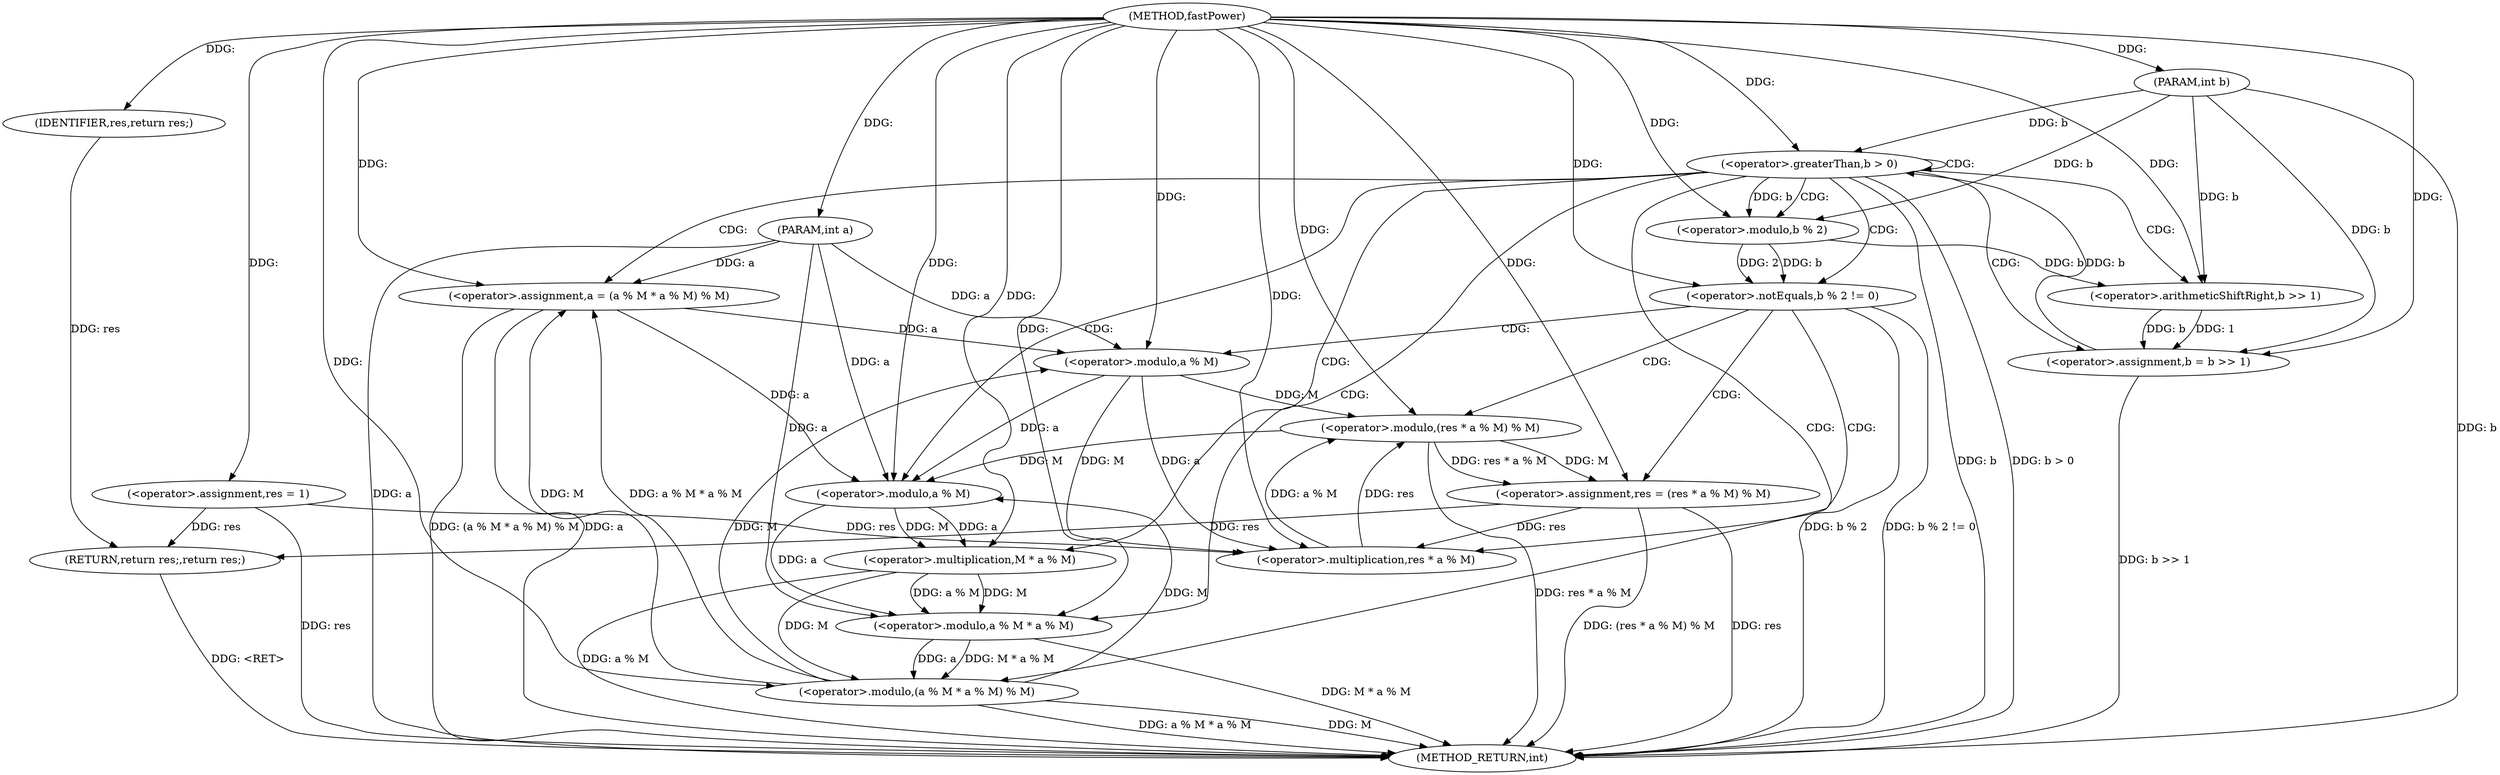 digraph "fastPower" {  
"1000188" [label = "(METHOD,fastPower)" ]
"1000234" [label = "(METHOD_RETURN,int)" ]
"1000189" [label = "(PARAM,int a)" ]
"1000190" [label = "(PARAM,int b)" ]
"1000193" [label = "(<operator>.assignment,res = 1)" ]
"1000232" [label = "(RETURN,return res;,return res;)" ]
"1000197" [label = "(<operator>.greaterThan,b > 0)" ]
"1000233" [label = "(IDENTIFIER,res,return res;)" ]
"1000216" [label = "(<operator>.assignment,a = (a % M * a % M) % M)" ]
"1000227" [label = "(<operator>.assignment,b = b >> 1)" ]
"1000202" [label = "(<operator>.notEquals,b % 2 != 0)" ]
"1000207" [label = "(<operator>.assignment,res = (res * a % M) % M)" ]
"1000218" [label = "(<operator>.modulo,(a % M * a % M) % M)" ]
"1000229" [label = "(<operator>.arithmeticShiftRight,b >> 1)" ]
"1000203" [label = "(<operator>.modulo,b % 2)" ]
"1000209" [label = "(<operator>.modulo,(res * a % M) % M)" ]
"1000219" [label = "(<operator>.modulo,a % M * a % M)" ]
"1000210" [label = "(<operator>.multiplication,res * a % M)" ]
"1000221" [label = "(<operator>.multiplication,M * a % M)" ]
"1000212" [label = "(<operator>.modulo,a % M)" ]
"1000223" [label = "(<operator>.modulo,a % M)" ]
  "1000189" -> "1000234"  [ label = "DDG: a"] 
  "1000190" -> "1000234"  [ label = "DDG: b"] 
  "1000193" -> "1000234"  [ label = "DDG: res"] 
  "1000197" -> "1000234"  [ label = "DDG: b"] 
  "1000197" -> "1000234"  [ label = "DDG: b > 0"] 
  "1000202" -> "1000234"  [ label = "DDG: b % 2"] 
  "1000202" -> "1000234"  [ label = "DDG: b % 2 != 0"] 
  "1000207" -> "1000234"  [ label = "DDG: res"] 
  "1000209" -> "1000234"  [ label = "DDG: res * a % M"] 
  "1000207" -> "1000234"  [ label = "DDG: (res * a % M) % M"] 
  "1000216" -> "1000234"  [ label = "DDG: a"] 
  "1000221" -> "1000234"  [ label = "DDG: a % M"] 
  "1000219" -> "1000234"  [ label = "DDG: M * a % M"] 
  "1000218" -> "1000234"  [ label = "DDG: a % M * a % M"] 
  "1000218" -> "1000234"  [ label = "DDG: M"] 
  "1000216" -> "1000234"  [ label = "DDG: (a % M * a % M) % M"] 
  "1000227" -> "1000234"  [ label = "DDG: b >> 1"] 
  "1000232" -> "1000234"  [ label = "DDG: <RET>"] 
  "1000188" -> "1000189"  [ label = "DDG: "] 
  "1000188" -> "1000190"  [ label = "DDG: "] 
  "1000188" -> "1000193"  [ label = "DDG: "] 
  "1000233" -> "1000232"  [ label = "DDG: res"] 
  "1000193" -> "1000232"  [ label = "DDG: res"] 
  "1000207" -> "1000232"  [ label = "DDG: res"] 
  "1000188" -> "1000233"  [ label = "DDG: "] 
  "1000227" -> "1000197"  [ label = "DDG: b"] 
  "1000190" -> "1000197"  [ label = "DDG: b"] 
  "1000188" -> "1000197"  [ label = "DDG: "] 
  "1000218" -> "1000216"  [ label = "DDG: M"] 
  "1000218" -> "1000216"  [ label = "DDG: a % M * a % M"] 
  "1000229" -> "1000227"  [ label = "DDG: 1"] 
  "1000229" -> "1000227"  [ label = "DDG: b"] 
  "1000209" -> "1000207"  [ label = "DDG: res * a % M"] 
  "1000209" -> "1000207"  [ label = "DDG: M"] 
  "1000189" -> "1000216"  [ label = "DDG: a"] 
  "1000188" -> "1000216"  [ label = "DDG: "] 
  "1000190" -> "1000227"  [ label = "DDG: b"] 
  "1000188" -> "1000227"  [ label = "DDG: "] 
  "1000203" -> "1000202"  [ label = "DDG: 2"] 
  "1000203" -> "1000202"  [ label = "DDG: b"] 
  "1000188" -> "1000202"  [ label = "DDG: "] 
  "1000188" -> "1000207"  [ label = "DDG: "] 
  "1000219" -> "1000218"  [ label = "DDG: a"] 
  "1000219" -> "1000218"  [ label = "DDG: M * a % M"] 
  "1000221" -> "1000218"  [ label = "DDG: M"] 
  "1000188" -> "1000218"  [ label = "DDG: "] 
  "1000203" -> "1000229"  [ label = "DDG: b"] 
  "1000190" -> "1000229"  [ label = "DDG: b"] 
  "1000188" -> "1000229"  [ label = "DDG: "] 
  "1000197" -> "1000203"  [ label = "DDG: b"] 
  "1000190" -> "1000203"  [ label = "DDG: b"] 
  "1000188" -> "1000203"  [ label = "DDG: "] 
  "1000210" -> "1000209"  [ label = "DDG: a % M"] 
  "1000210" -> "1000209"  [ label = "DDG: res"] 
  "1000212" -> "1000209"  [ label = "DDG: M"] 
  "1000188" -> "1000209"  [ label = "DDG: "] 
  "1000223" -> "1000219"  [ label = "DDG: a"] 
  "1000189" -> "1000219"  [ label = "DDG: a"] 
  "1000188" -> "1000219"  [ label = "DDG: "] 
  "1000221" -> "1000219"  [ label = "DDG: M"] 
  "1000221" -> "1000219"  [ label = "DDG: a % M"] 
  "1000193" -> "1000210"  [ label = "DDG: res"] 
  "1000207" -> "1000210"  [ label = "DDG: res"] 
  "1000188" -> "1000210"  [ label = "DDG: "] 
  "1000212" -> "1000210"  [ label = "DDG: M"] 
  "1000212" -> "1000210"  [ label = "DDG: a"] 
  "1000223" -> "1000221"  [ label = "DDG: M"] 
  "1000188" -> "1000221"  [ label = "DDG: "] 
  "1000223" -> "1000221"  [ label = "DDG: a"] 
  "1000216" -> "1000212"  [ label = "DDG: a"] 
  "1000189" -> "1000212"  [ label = "DDG: a"] 
  "1000188" -> "1000212"  [ label = "DDG: "] 
  "1000218" -> "1000212"  [ label = "DDG: M"] 
  "1000212" -> "1000223"  [ label = "DDG: a"] 
  "1000216" -> "1000223"  [ label = "DDG: a"] 
  "1000189" -> "1000223"  [ label = "DDG: a"] 
  "1000188" -> "1000223"  [ label = "DDG: "] 
  "1000209" -> "1000223"  [ label = "DDG: M"] 
  "1000218" -> "1000223"  [ label = "DDG: M"] 
  "1000197" -> "1000203"  [ label = "CDG: "] 
  "1000197" -> "1000221"  [ label = "CDG: "] 
  "1000197" -> "1000218"  [ label = "CDG: "] 
  "1000197" -> "1000202"  [ label = "CDG: "] 
  "1000197" -> "1000197"  [ label = "CDG: "] 
  "1000197" -> "1000227"  [ label = "CDG: "] 
  "1000197" -> "1000229"  [ label = "CDG: "] 
  "1000197" -> "1000223"  [ label = "CDG: "] 
  "1000197" -> "1000216"  [ label = "CDG: "] 
  "1000197" -> "1000219"  [ label = "CDG: "] 
  "1000202" -> "1000210"  [ label = "CDG: "] 
  "1000202" -> "1000207"  [ label = "CDG: "] 
  "1000202" -> "1000209"  [ label = "CDG: "] 
  "1000202" -> "1000212"  [ label = "CDG: "] 
}
